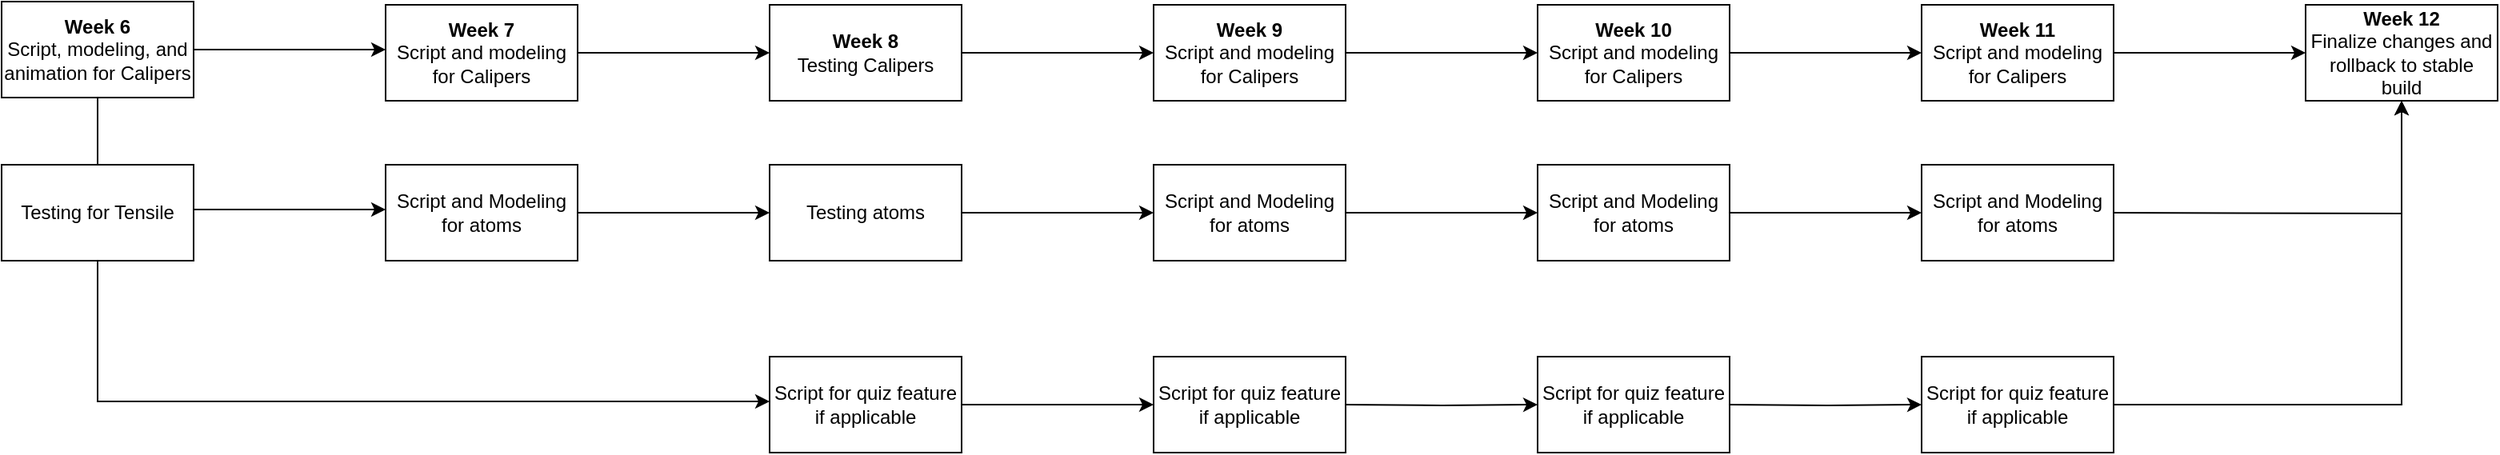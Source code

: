 <mxfile version="13.7.8" type="google"><diagram id="bjVwjig5s1VLKFj86RSr" name="Page-1"><mxGraphModel dx="1422" dy="791" grid="1" gridSize="10" guides="1" tooltips="1" connect="1" arrows="1" fold="1" page="1" pageScale="1" pageWidth="850" pageHeight="1100" math="0" shadow="0"><root><mxCell id="0"/><mxCell id="1" parent="0"/><mxCell id="AjUoqC8g3gDOSZLhQKEf-23" value="" style="endArrow=classic;html=1;exitX=0.5;exitY=1;exitDx=0;exitDy=0;rounded=0;" parent="1" source="AjUoqC8g3gDOSZLhQKEf-24" edge="1"><mxGeometry width="50" height="50" relative="1" as="geometry"><mxPoint x="-130" y="570" as="sourcePoint"/><mxPoint x="280" y="780" as="targetPoint"/><Array as="points"><mxPoint x="100" y="780"/></Array></mxGeometry></mxCell><mxCell id="AjUoqC8g3gDOSZLhQKEf-26" style="edgeStyle=orthogonalEdgeStyle;rounded=0;orthogonalLoop=1;jettySize=auto;html=1;exitX=1;exitY=0.5;exitDx=0;exitDy=0;entryX=0;entryY=0.5;entryDx=0;entryDy=0;" parent="1" source="AjUoqC8g3gDOSZLhQKEf-24" edge="1"><mxGeometry relative="1" as="geometry"><mxPoint x="280" y="680" as="targetPoint"/></mxGeometry></mxCell><mxCell id="AjUoqC8g3gDOSZLhQKEf-24" value="&lt;b&gt;Week 6&lt;/b&gt;&lt;br&gt;Script, modeling, and animation for Calipers" style="rounded=0;whiteSpace=wrap;html=1;" parent="1" vertex="1"><mxGeometry x="40" y="650" width="120" height="60" as="geometry"/></mxCell><mxCell id="AjUoqC8g3gDOSZLhQKEf-29" value="&lt;b&gt;Week 7&lt;/b&gt;&lt;br&gt;Script and modeling for Calipers" style="rounded=0;whiteSpace=wrap;html=1;" parent="1" vertex="1"><mxGeometry x="280" y="652" width="120" height="60" as="geometry"/></mxCell><mxCell id="AjUoqC8g3gDOSZLhQKEf-31" value="Script and Modeling for atoms" style="rounded=0;whiteSpace=wrap;html=1;" parent="1" vertex="1"><mxGeometry x="280" y="752" width="120" height="60" as="geometry"/></mxCell><mxCell id="AjUoqC8g3gDOSZLhQKEf-32" style="edgeStyle=orthogonalEdgeStyle;rounded=0;orthogonalLoop=1;jettySize=auto;html=1;exitX=1;exitY=0.5;exitDx=0;exitDy=0;" parent="1" edge="1"><mxGeometry relative="1" as="geometry"><mxPoint x="520" y="782" as="targetPoint"/><mxPoint x="400" y="782" as="sourcePoint"/></mxGeometry></mxCell><mxCell id="AjUoqC8g3gDOSZLhQKEf-33" value="Testing atoms" style="rounded=0;whiteSpace=wrap;html=1;" parent="1" vertex="1"><mxGeometry x="520" y="752" width="120" height="60" as="geometry"/></mxCell><mxCell id="AjUoqC8g3gDOSZLhQKEf-34" style="edgeStyle=orthogonalEdgeStyle;rounded=0;orthogonalLoop=1;jettySize=auto;html=1;exitX=1;exitY=0.5;exitDx=0;exitDy=0;" parent="1" edge="1"><mxGeometry relative="1" as="geometry"><mxPoint x="520" y="682" as="targetPoint"/><mxPoint x="400" y="682" as="sourcePoint"/></mxGeometry></mxCell><mxCell id="AjUoqC8g3gDOSZLhQKEf-35" value="&lt;b&gt;Week 8&lt;br&gt;&lt;/b&gt;Testing Calipers" style="rounded=0;whiteSpace=wrap;html=1;" parent="1" vertex="1"><mxGeometry x="520" y="652" width="120" height="60" as="geometry"/></mxCell><mxCell id="AjUoqC8g3gDOSZLhQKEf-36" value="" style="endArrow=classic;html=1;rounded=0;" parent="1" edge="1"><mxGeometry width="50" height="50" relative="1" as="geometry"><mxPoint x="100" y="780" as="sourcePoint"/><mxPoint x="520" y="900" as="targetPoint"/><Array as="points"><mxPoint x="100" y="900"/></Array></mxGeometry></mxCell><mxCell id="AjUoqC8g3gDOSZLhQKEf-55" style="edgeStyle=orthogonalEdgeStyle;rounded=0;orthogonalLoop=1;jettySize=auto;html=1;exitX=1;exitY=0.5;exitDx=0;exitDy=0;entryX=0;entryY=0.5;entryDx=0;entryDy=0;" parent="1" source="AjUoqC8g3gDOSZLhQKEf-37" target="AjUoqC8g3gDOSZLhQKEf-54" edge="1"><mxGeometry relative="1" as="geometry"/></mxCell><mxCell id="AjUoqC8g3gDOSZLhQKEf-37" value="Script for quiz feature if applicable" style="rounded=0;whiteSpace=wrap;html=1;" parent="1" vertex="1"><mxGeometry x="520" y="872" width="120" height="60" as="geometry"/></mxCell><mxCell id="AjUoqC8g3gDOSZLhQKEf-38" style="edgeStyle=orthogonalEdgeStyle;rounded=0;orthogonalLoop=1;jettySize=auto;html=1;exitX=1;exitY=0.5;exitDx=0;exitDy=0;" parent="1" edge="1"><mxGeometry relative="1" as="geometry"><mxPoint x="760" y="782" as="targetPoint"/><mxPoint x="640" y="782" as="sourcePoint"/></mxGeometry></mxCell><mxCell id="AjUoqC8g3gDOSZLhQKEf-39" value="Script and Modeling for atoms" style="rounded=0;whiteSpace=wrap;html=1;" parent="1" vertex="1"><mxGeometry x="760" y="752" width="120" height="60" as="geometry"/></mxCell><mxCell id="AjUoqC8g3gDOSZLhQKEf-40" style="edgeStyle=orthogonalEdgeStyle;rounded=0;orthogonalLoop=1;jettySize=auto;html=1;exitX=1;exitY=0.5;exitDx=0;exitDy=0;" parent="1" edge="1"><mxGeometry relative="1" as="geometry"><mxPoint x="760" y="682" as="targetPoint"/><mxPoint x="640" y="682" as="sourcePoint"/></mxGeometry></mxCell><mxCell id="AjUoqC8g3gDOSZLhQKEf-41" value="&lt;b&gt;Week 9&lt;br&gt;&lt;/b&gt;Script and modeling for Calipers" style="rounded=0;whiteSpace=wrap;html=1;" parent="1" vertex="1"><mxGeometry x="760" y="652" width="120" height="60" as="geometry"/></mxCell><mxCell id="AjUoqC8g3gDOSZLhQKEf-42" style="edgeStyle=orthogonalEdgeStyle;rounded=0;orthogonalLoop=1;jettySize=auto;html=1;exitX=1;exitY=0.5;exitDx=0;exitDy=0;" parent="1" edge="1"><mxGeometry relative="1" as="geometry"><mxPoint x="1000" y="782" as="targetPoint"/><mxPoint x="880" y="782" as="sourcePoint"/></mxGeometry></mxCell><mxCell id="AjUoqC8g3gDOSZLhQKEf-43" value="Script and Modeling for atoms" style="rounded=0;whiteSpace=wrap;html=1;" parent="1" vertex="1"><mxGeometry x="1000" y="752" width="120" height="60" as="geometry"/></mxCell><mxCell id="AjUoqC8g3gDOSZLhQKEf-44" style="edgeStyle=orthogonalEdgeStyle;rounded=0;orthogonalLoop=1;jettySize=auto;html=1;exitX=1;exitY=0.5;exitDx=0;exitDy=0;" parent="1" edge="1"><mxGeometry relative="1" as="geometry"><mxPoint x="1000" y="682" as="targetPoint"/><mxPoint x="880" y="682" as="sourcePoint"/></mxGeometry></mxCell><mxCell id="AjUoqC8g3gDOSZLhQKEf-45" value="&lt;b&gt;Week 10&lt;/b&gt;&lt;br&gt;Script and modeling for Calipers" style="rounded=0;whiteSpace=wrap;html=1;" parent="1" vertex="1"><mxGeometry x="1000" y="652" width="120" height="60" as="geometry"/></mxCell><mxCell id="AjUoqC8g3gDOSZLhQKEf-46" style="edgeStyle=orthogonalEdgeStyle;rounded=0;orthogonalLoop=1;jettySize=auto;html=1;exitX=1;exitY=0.5;exitDx=0;exitDy=0;" parent="1" edge="1"><mxGeometry relative="1" as="geometry"><mxPoint x="1240" y="782" as="targetPoint"/><mxPoint x="1120" y="782" as="sourcePoint"/></mxGeometry></mxCell><mxCell id="AjUoqC8g3gDOSZLhQKEf-47" value="Script and Modeling for atoms" style="rounded=0;whiteSpace=wrap;html=1;" parent="1" vertex="1"><mxGeometry x="1240" y="752" width="120" height="60" as="geometry"/></mxCell><mxCell id="AjUoqC8g3gDOSZLhQKEf-48" style="edgeStyle=orthogonalEdgeStyle;rounded=0;orthogonalLoop=1;jettySize=auto;html=1;exitX=1;exitY=0.5;exitDx=0;exitDy=0;" parent="1" edge="1"><mxGeometry relative="1" as="geometry"><mxPoint x="1240" y="682" as="targetPoint"/><mxPoint x="1120" y="682" as="sourcePoint"/></mxGeometry></mxCell><mxCell id="AjUoqC8g3gDOSZLhQKEf-49" value="&lt;b&gt;Week 11&lt;/b&gt;&lt;br&gt;Script and modeling for Calipers" style="rounded=0;whiteSpace=wrap;html=1;" parent="1" vertex="1"><mxGeometry x="1240" y="652" width="120" height="60" as="geometry"/></mxCell><mxCell id="AjUoqC8g3gDOSZLhQKEf-50" style="edgeStyle=orthogonalEdgeStyle;rounded=0;orthogonalLoop=1;jettySize=auto;html=1;exitX=1;exitY=0.5;exitDx=0;exitDy=0;entryX=0.5;entryY=1;entryDx=0;entryDy=0;" parent="1" target="AjUoqC8g3gDOSZLhQKEf-53" edge="1"><mxGeometry relative="1" as="geometry"><mxPoint x="1480" y="782" as="targetPoint"/><mxPoint x="1360" y="782" as="sourcePoint"/></mxGeometry></mxCell><mxCell id="AjUoqC8g3gDOSZLhQKEf-52" style="edgeStyle=orthogonalEdgeStyle;rounded=0;orthogonalLoop=1;jettySize=auto;html=1;exitX=1;exitY=0.5;exitDx=0;exitDy=0;" parent="1" edge="1"><mxGeometry relative="1" as="geometry"><mxPoint x="1480" y="682" as="targetPoint"/><mxPoint x="1360" y="682" as="sourcePoint"/></mxGeometry></mxCell><mxCell id="AjUoqC8g3gDOSZLhQKEf-53" value="&lt;b&gt;Week 12&lt;br&gt;&lt;/b&gt;Finalize changes and rollback to stable build" style="rounded=0;whiteSpace=wrap;html=1;" parent="1" vertex="1"><mxGeometry x="1480" y="652" width="120" height="60" as="geometry"/></mxCell><mxCell id="AjUoqC8g3gDOSZLhQKEf-54" value="Script for quiz feature if applicable" style="rounded=0;whiteSpace=wrap;html=1;" parent="1" vertex="1"><mxGeometry x="760" y="872" width="120" height="60" as="geometry"/></mxCell><mxCell id="AjUoqC8g3gDOSZLhQKEf-56" style="edgeStyle=orthogonalEdgeStyle;rounded=0;orthogonalLoop=1;jettySize=auto;html=1;exitX=1;exitY=0.5;exitDx=0;exitDy=0;entryX=0;entryY=0.5;entryDx=0;entryDy=0;" parent="1" target="AjUoqC8g3gDOSZLhQKEf-57" edge="1"><mxGeometry relative="1" as="geometry"><mxPoint x="880" y="902" as="sourcePoint"/></mxGeometry></mxCell><mxCell id="AjUoqC8g3gDOSZLhQKEf-57" value="Script for quiz feature if applicable" style="rounded=0;whiteSpace=wrap;html=1;" parent="1" vertex="1"><mxGeometry x="1000" y="872" width="120" height="60" as="geometry"/></mxCell><mxCell id="AjUoqC8g3gDOSZLhQKEf-58" style="edgeStyle=orthogonalEdgeStyle;rounded=0;orthogonalLoop=1;jettySize=auto;html=1;exitX=1;exitY=0.5;exitDx=0;exitDy=0;entryX=0;entryY=0.5;entryDx=0;entryDy=0;" parent="1" target="AjUoqC8g3gDOSZLhQKEf-59" edge="1"><mxGeometry relative="1" as="geometry"><mxPoint x="1120" y="902" as="sourcePoint"/></mxGeometry></mxCell><mxCell id="AjUoqC8g3gDOSZLhQKEf-60" style="edgeStyle=orthogonalEdgeStyle;rounded=0;orthogonalLoop=1;jettySize=auto;html=1;exitX=1;exitY=0.5;exitDx=0;exitDy=0;entryX=0.5;entryY=1;entryDx=0;entryDy=0;" parent="1" source="AjUoqC8g3gDOSZLhQKEf-59" target="AjUoqC8g3gDOSZLhQKEf-53" edge="1"><mxGeometry relative="1" as="geometry"/></mxCell><mxCell id="AjUoqC8g3gDOSZLhQKEf-59" value="Script for quiz feature if applicable" style="rounded=0;whiteSpace=wrap;html=1;" parent="1" vertex="1"><mxGeometry x="1240" y="872" width="120" height="60" as="geometry"/></mxCell><mxCell id="B2lhiyvKLsUv3K4lvpux-2" value="Testing for Tensile" style="rounded=0;whiteSpace=wrap;html=1;" vertex="1" parent="1"><mxGeometry x="40" y="752" width="120" height="60" as="geometry"/></mxCell></root></mxGraphModel></diagram></mxfile>